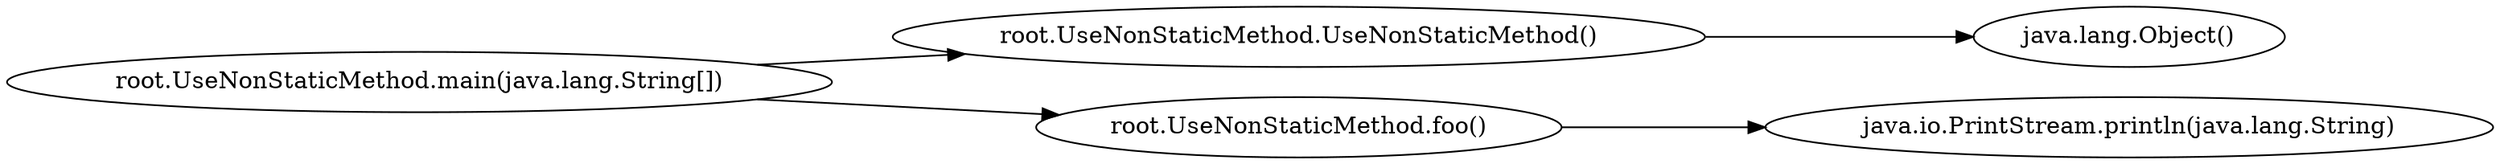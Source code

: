 digraph graphname {
rankdir="LR";
0 [label="root.UseNonStaticMethod.UseNonStaticMethod()"]
3 [label="root.UseNonStaticMethod.foo()"]
1 [label="java.lang.Object()"]
2 [label="root.UseNonStaticMethod.main(java.lang.String[])"]
4 [label="java.io.PrintStream.println(java.lang.String)"]
0 -> 1
2 -> 0
2 -> 3
3 -> 4
}
